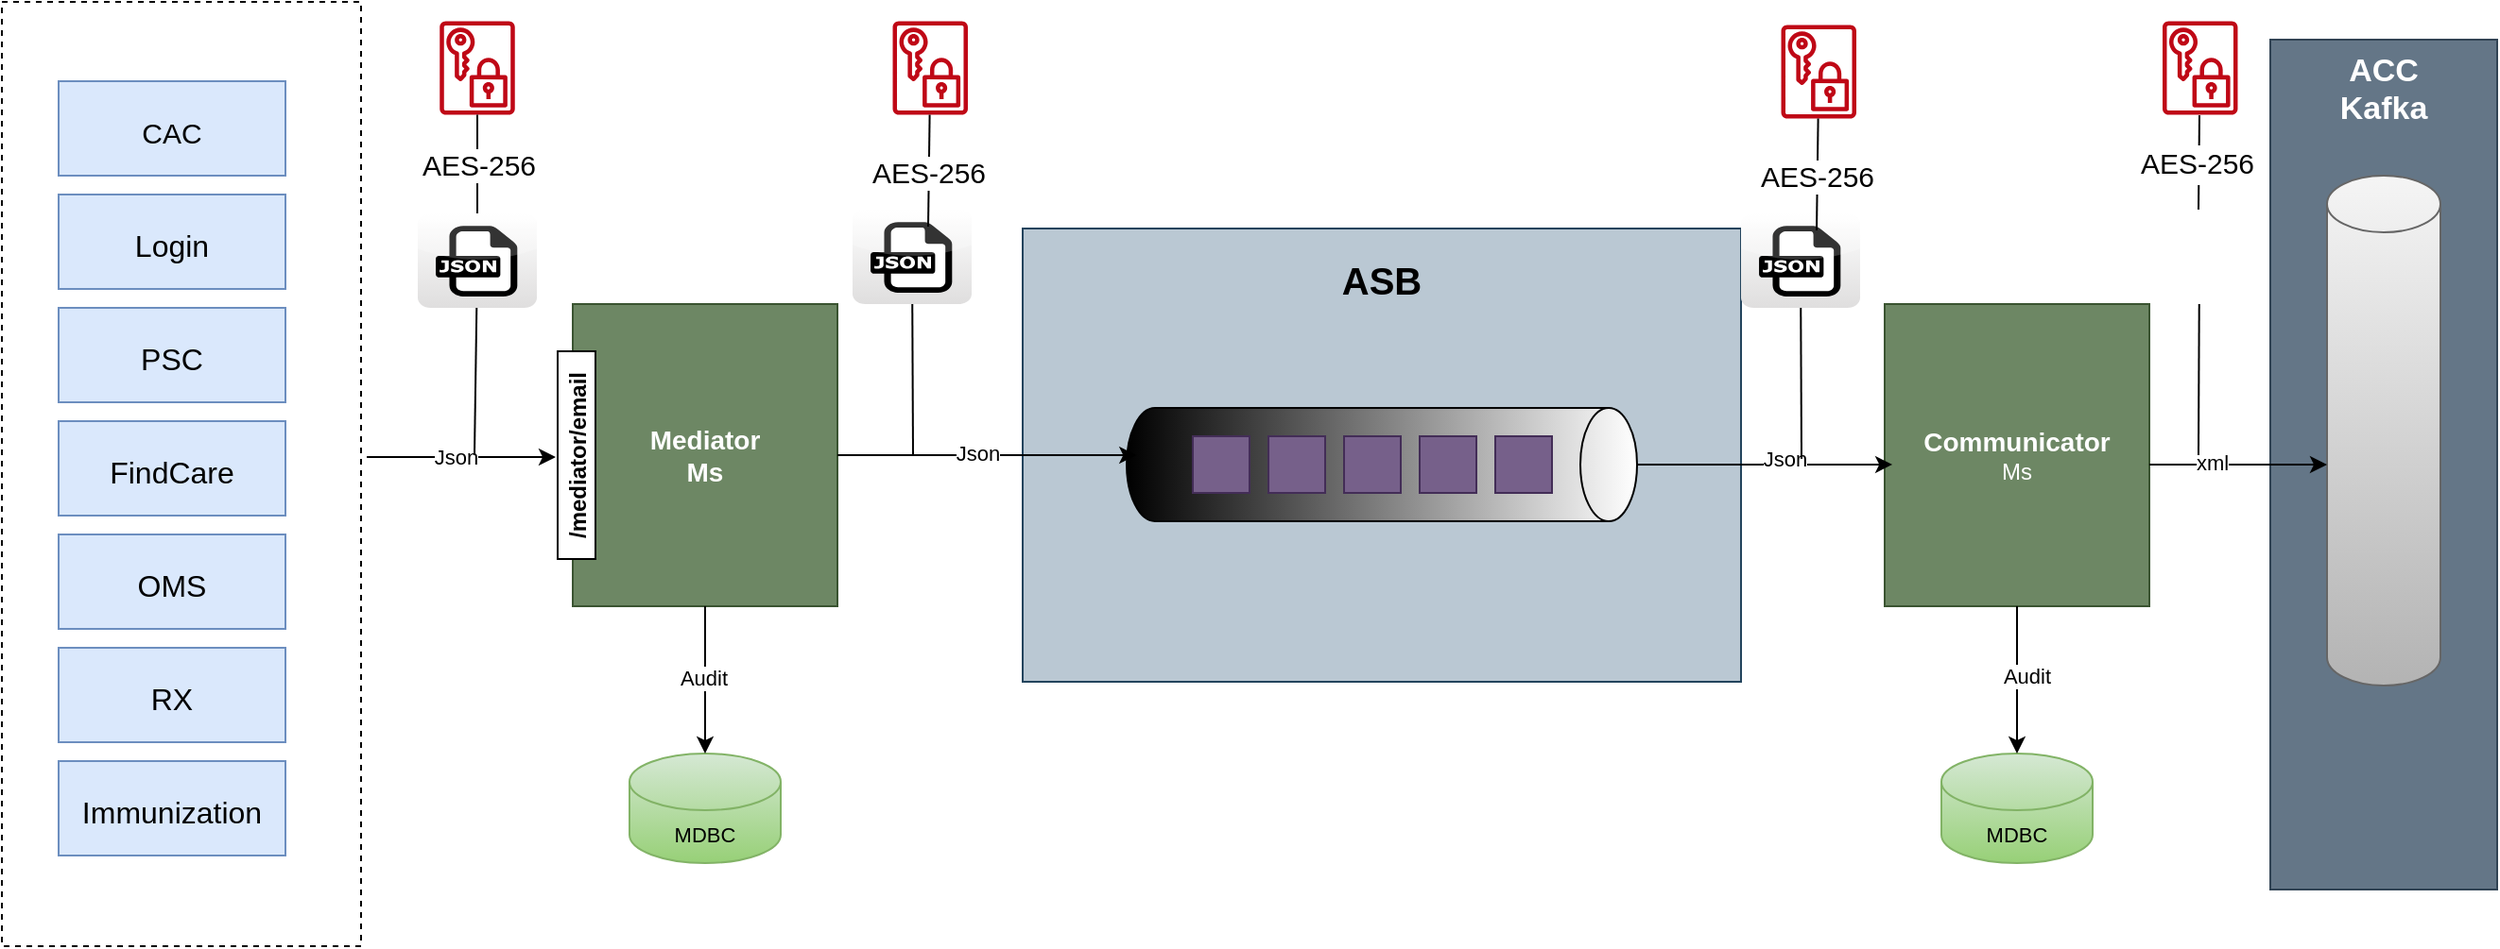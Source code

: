 <mxfile version="20.2.2" type="github"><diagram id="2UmfptO_PcyaESzp8s8a" name="Page-1"><mxGraphModel dx="946" dy="645" grid="0" gridSize="10" guides="1" tooltips="1" connect="1" arrows="1" fold="1" page="1" pageScale="1" pageWidth="1400" pageHeight="700" math="0" shadow="0"><root><mxCell id="0"/><mxCell id="1" parent="0"/><mxCell id="a72XFXWoGZD4VhYGKQNe-2" value="" style="rounded=0;whiteSpace=wrap;html=1;dashed=1;" parent="1" vertex="1"><mxGeometry x="50" y="80" width="190" height="500" as="geometry"/></mxCell><mxCell id="a72XFXWoGZD4VhYGKQNe-8" value="&lt;b&gt;&lt;font style=&quot;font-size: 17px;&quot;&gt;ACC&lt;br&gt;Kafka&lt;br&gt;&lt;/font&gt;&lt;/b&gt;" style="rounded=0;whiteSpace=wrap;html=1;fillColor=#647687;fontColor=#ffffff;strokeColor=#314354;verticalAlign=top;" parent="1" vertex="1"><mxGeometry x="1250" y="100" width="120" height="450" as="geometry"/></mxCell><mxCell id="a72XFXWoGZD4VhYGKQNe-13" value="" style="dashed=0;outlineConnect=0;html=1;align=center;labelPosition=center;verticalLabelPosition=bottom;verticalAlign=top;shape=mxgraph.webicons.json;gradientColor=#DFDEDE;glass=0;fontSize=15;" parent="1" vertex="1"><mxGeometry x="270" y="192" width="63" height="50" as="geometry"/></mxCell><mxCell id="a72XFXWoGZD4VhYGKQNe-14" value="" style="sketch=0;outlineConnect=0;fontColor=#232F3E;gradientColor=none;fillColor=#BF0816;strokeColor=none;dashed=0;verticalLabelPosition=bottom;verticalAlign=top;align=center;html=1;fontSize=12;fontStyle=0;aspect=fixed;pointerEvents=1;shape=mxgraph.aws4.data_encryption_key;" parent="1" vertex="1"><mxGeometry x="281.63" y="90" width="39.74" height="50" as="geometry"/></mxCell><mxCell id="a72XFXWoGZD4VhYGKQNe-15" value="&lt;span style=&quot;font-size: 14px;&quot;&gt;&lt;b&gt;Communicator&lt;br&gt;&lt;/b&gt;&lt;/span&gt;Ms" style="rounded=0;whiteSpace=wrap;html=1;align=center;verticalAlign=middle;horizontal=1;fillColor=#6d8764;fontColor=#ffffff;strokeColor=#3A5431;" parent="1" vertex="1"><mxGeometry x="1046" y="240" width="140" height="160" as="geometry"/></mxCell><mxCell id="a72XFXWoGZD4VhYGKQNe-16" value="" style="group" parent="1" vertex="1" connectable="0"><mxGeometry x="344" y="240" width="148" height="160" as="geometry"/></mxCell><mxCell id="a72XFXWoGZD4VhYGKQNe-5" value="&lt;b style=&quot;font-size: 14px;&quot;&gt;Mediator&lt;br&gt;Ms&lt;/b&gt;" style="rounded=0;whiteSpace=wrap;html=1;align=center;verticalAlign=middle;horizontal=1;fillColor=#6d8764;fontColor=#ffffff;strokeColor=#3A5431;" parent="a72XFXWoGZD4VhYGKQNe-16" vertex="1"><mxGeometry x="8" width="140" height="160" as="geometry"/></mxCell><mxCell id="a72XFXWoGZD4VhYGKQNe-11" value="/mediator/email" style="rounded=0;whiteSpace=wrap;html=1;align=center;verticalAlign=bottom;horizontal=0;glass=0;fontStyle=1" parent="a72XFXWoGZD4VhYGKQNe-16" vertex="1"><mxGeometry y="25" width="20" height="110" as="geometry"/></mxCell><mxCell id="a72XFXWoGZD4VhYGKQNe-31" value="" style="group" parent="1" vertex="1" connectable="0"><mxGeometry x="590" y="200" width="380" height="240" as="geometry"/></mxCell><mxCell id="a72XFXWoGZD4VhYGKQNe-9" value="&lt;font style=&quot;font-size: 20px;&quot;&gt;ASB&lt;/font&gt;" style="rounded=0;whiteSpace=wrap;html=1;fillColor=#bac8d3;strokeColor=#23445d;fontSize=30;fontStyle=1;verticalAlign=top;" parent="a72XFXWoGZD4VhYGKQNe-31" vertex="1"><mxGeometry width="380" height="240" as="geometry"/></mxCell><mxCell id="a72XFXWoGZD4VhYGKQNe-19" value="" style="shape=cylinder3;whiteSpace=wrap;html=1;boundedLbl=1;backgroundOutline=1;size=15;glass=0;fontSize=14;gradientColor=default;rotation=90;" parent="a72XFXWoGZD4VhYGKQNe-31" vertex="1"><mxGeometry x="160" y="-10" width="60" height="270" as="geometry"/></mxCell><mxCell id="a72XFXWoGZD4VhYGKQNe-25" value="" style="whiteSpace=wrap;html=1;aspect=fixed;glass=0;fontSize=20;fillColor=#76608a;fontColor=#ffffff;strokeColor=#432D57;" parent="a72XFXWoGZD4VhYGKQNe-31" vertex="1"><mxGeometry x="90" y="110" width="30" height="30" as="geometry"/></mxCell><mxCell id="a72XFXWoGZD4VhYGKQNe-27" value="" style="whiteSpace=wrap;html=1;aspect=fixed;glass=0;fontSize=20;fillColor=#76608a;fontColor=#ffffff;strokeColor=#432D57;" parent="a72XFXWoGZD4VhYGKQNe-31" vertex="1"><mxGeometry x="130" y="110" width="30" height="30" as="geometry"/></mxCell><mxCell id="a72XFXWoGZD4VhYGKQNe-28" value="" style="whiteSpace=wrap;html=1;aspect=fixed;glass=0;fontSize=20;fillColor=#76608a;fontColor=#ffffff;strokeColor=#432D57;" parent="a72XFXWoGZD4VhYGKQNe-31" vertex="1"><mxGeometry x="170" y="110" width="30" height="30" as="geometry"/></mxCell><mxCell id="a72XFXWoGZD4VhYGKQNe-29" value="" style="whiteSpace=wrap;html=1;aspect=fixed;glass=0;fontSize=20;fillColor=#76608a;fontColor=#ffffff;strokeColor=#432D57;" parent="a72XFXWoGZD4VhYGKQNe-31" vertex="1"><mxGeometry x="210" y="110" width="30" height="30" as="geometry"/></mxCell><mxCell id="a72XFXWoGZD4VhYGKQNe-30" value="" style="whiteSpace=wrap;html=1;aspect=fixed;glass=0;fontSize=20;fillColor=#76608a;fontColor=#ffffff;strokeColor=#432D57;" parent="a72XFXWoGZD4VhYGKQNe-31" vertex="1"><mxGeometry x="250" y="110" width="30" height="30" as="geometry"/></mxCell><mxCell id="a72XFXWoGZD4VhYGKQNe-33" value="&lt;font style=&quot;font-size: 15px;&quot;&gt;CAC&lt;/font&gt;" style="rounded=0;whiteSpace=wrap;html=1;glass=0;fontSize=20;fillColor=#dae8fc;strokeColor=#6c8ebf;" parent="1" vertex="1"><mxGeometry x="80" y="122" width="120" height="50" as="geometry"/></mxCell><mxCell id="a72XFXWoGZD4VhYGKQNe-34" value="&lt;font size=&quot;3&quot;&gt;Login&lt;/font&gt;" style="rounded=0;whiteSpace=wrap;html=1;glass=0;fontSize=20;fillColor=#dae8fc;strokeColor=#6c8ebf;" parent="1" vertex="1"><mxGeometry x="80" y="182" width="120" height="50" as="geometry"/></mxCell><mxCell id="a72XFXWoGZD4VhYGKQNe-35" value="&lt;font size=&quot;3&quot;&gt;PSC&lt;/font&gt;" style="rounded=0;whiteSpace=wrap;html=1;glass=0;fontSize=20;fillColor=#dae8fc;strokeColor=#6c8ebf;" parent="1" vertex="1"><mxGeometry x="80" y="242" width="120" height="50" as="geometry"/></mxCell><mxCell id="a72XFXWoGZD4VhYGKQNe-36" value="&lt;font size=&quot;3&quot;&gt;FindCare&lt;/font&gt;" style="rounded=0;whiteSpace=wrap;html=1;glass=0;fontSize=20;fillColor=#dae8fc;strokeColor=#6c8ebf;" parent="1" vertex="1"><mxGeometry x="80" y="302" width="120" height="50" as="geometry"/></mxCell><mxCell id="a72XFXWoGZD4VhYGKQNe-37" value="&lt;font size=&quot;3&quot;&gt;OMS&lt;/font&gt;" style="rounded=0;whiteSpace=wrap;html=1;glass=0;fontSize=20;fillColor=#dae8fc;strokeColor=#6c8ebf;" parent="1" vertex="1"><mxGeometry x="80" y="362" width="120" height="50" as="geometry"/></mxCell><mxCell id="a72XFXWoGZD4VhYGKQNe-38" value="&lt;font size=&quot;3&quot;&gt;RX&lt;/font&gt;" style="rounded=0;whiteSpace=wrap;html=1;glass=0;fontSize=20;fillColor=#dae8fc;strokeColor=#6c8ebf;" parent="1" vertex="1"><mxGeometry x="80" y="422" width="120" height="50" as="geometry"/></mxCell><mxCell id="a72XFXWoGZD4VhYGKQNe-39" value="&lt;font size=&quot;3&quot;&gt;Immunization&lt;/font&gt;" style="rounded=0;whiteSpace=wrap;html=1;glass=0;fontSize=20;fillColor=#dae8fc;strokeColor=#6c8ebf;" parent="1" vertex="1"><mxGeometry x="80" y="482" width="120" height="50" as="geometry"/></mxCell><mxCell id="a72XFXWoGZD4VhYGKQNe-40" value="" style="endArrow=classic;html=1;rounded=0;fontSize=15;exitX=1;exitY=0.486;exitDx=0;exitDy=0;exitPerimeter=0;" parent="1" edge="1"><mxGeometry width="50" height="50" relative="1" as="geometry"><mxPoint x="243" y="321" as="sourcePoint"/><mxPoint x="343" y="321" as="targetPoint"/></mxGeometry></mxCell><mxCell id="a72XFXWoGZD4VhYGKQNe-43" value="&lt;font style=&quot;font-size: 11px;&quot;&gt;Json&lt;/font&gt;" style="edgeLabel;html=1;align=center;verticalAlign=middle;resizable=0;points=[];fontSize=15;" parent="a72XFXWoGZD4VhYGKQNe-40" vertex="1" connectable="0"><mxGeometry x="-0.06" y="2" relative="1" as="geometry"><mxPoint as="offset"/></mxGeometry></mxCell><mxCell id="a72XFXWoGZD4VhYGKQNe-41" value="" style="endArrow=none;html=1;rounded=0;fontSize=15;" parent="1" target="a72XFXWoGZD4VhYGKQNe-13" edge="1"><mxGeometry width="50" height="50" relative="1" as="geometry"><mxPoint x="300" y="320" as="sourcePoint"/><mxPoint x="520" y="300" as="targetPoint"/></mxGeometry></mxCell><mxCell id="a72XFXWoGZD4VhYGKQNe-42" value="AES-256" style="endArrow=none;html=1;rounded=0;fontSize=15;" parent="1" source="a72XFXWoGZD4VhYGKQNe-13" target="a72XFXWoGZD4VhYGKQNe-14" edge="1"><mxGeometry width="50" height="50" relative="1" as="geometry"><mxPoint x="470" y="350" as="sourcePoint"/><mxPoint x="520" y="300" as="targetPoint"/></mxGeometry></mxCell><mxCell id="a72XFXWoGZD4VhYGKQNe-44" value="" style="endArrow=classic;html=1;rounded=0;fontSize=15;exitX=1;exitY=0.5;exitDx=0;exitDy=0;entryX=0.417;entryY=0.981;entryDx=0;entryDy=0;entryPerimeter=0;" parent="1" source="a72XFXWoGZD4VhYGKQNe-5" target="a72XFXWoGZD4VhYGKQNe-19" edge="1"><mxGeometry width="50" height="50" relative="1" as="geometry"><mxPoint x="470" y="350" as="sourcePoint"/><mxPoint x="640" y="320" as="targetPoint"/></mxGeometry></mxCell><mxCell id="a72XFXWoGZD4VhYGKQNe-49" value="&lt;font style=&quot;font-size: 11px;&quot;&gt;Json&lt;/font&gt;" style="edgeLabel;html=1;align=center;verticalAlign=middle;resizable=0;points=[];fontSize=15;" parent="a72XFXWoGZD4VhYGKQNe-44" vertex="1" connectable="0"><mxGeometry x="-0.068" y="3" relative="1" as="geometry"><mxPoint as="offset"/></mxGeometry></mxCell><mxCell id="a72XFXWoGZD4VhYGKQNe-45" value="" style="dashed=0;outlineConnect=0;html=1;align=center;labelPosition=center;verticalLabelPosition=bottom;verticalAlign=top;shape=mxgraph.webicons.json;gradientColor=#DFDEDE;glass=0;fontSize=15;" parent="1" vertex="1"><mxGeometry x="500" y="190" width="63" height="50" as="geometry"/></mxCell><mxCell id="a72XFXWoGZD4VhYGKQNe-46" value="" style="sketch=0;outlineConnect=0;fontColor=#232F3E;gradientColor=none;fillColor=#BF0816;strokeColor=none;dashed=0;verticalLabelPosition=bottom;verticalAlign=top;align=center;html=1;fontSize=12;fontStyle=0;aspect=fixed;pointerEvents=1;shape=mxgraph.aws4.data_encryption_key;" parent="1" vertex="1"><mxGeometry x="521.26" y="90" width="39.74" height="50" as="geometry"/></mxCell><mxCell id="a72XFXWoGZD4VhYGKQNe-47" value="AES-256" style="endArrow=none;html=1;rounded=0;fontSize=15;exitX=0.635;exitY=0.18;exitDx=0;exitDy=0;exitPerimeter=0;" parent="1" source="a72XFXWoGZD4VhYGKQNe-45" target="a72XFXWoGZD4VhYGKQNe-46" edge="1"><mxGeometry width="50" height="50" relative="1" as="geometry"><mxPoint x="311.5" y="202" as="sourcePoint"/><mxPoint x="311.5" y="149.801" as="targetPoint"/></mxGeometry></mxCell><mxCell id="a72XFXWoGZD4VhYGKQNe-48" value="" style="endArrow=none;html=1;rounded=0;fontSize=15;" parent="1" target="a72XFXWoGZD4VhYGKQNe-45" edge="1"><mxGeometry width="50" height="50" relative="1" as="geometry"><mxPoint x="532" y="320" as="sourcePoint"/><mxPoint x="650" y="300" as="targetPoint"/></mxGeometry></mxCell><mxCell id="a72XFXWoGZD4VhYGKQNe-50" value="" style="shape=cylinder3;whiteSpace=wrap;html=1;boundedLbl=1;backgroundOutline=1;size=15;glass=0;fontSize=14;gradientColor=#b3b3b3;rotation=0;fillColor=#f5f5f5;strokeColor=#666666;" parent="1" vertex="1"><mxGeometry x="1280" y="172" width="60" height="270" as="geometry"/></mxCell><mxCell id="a72XFXWoGZD4VhYGKQNe-51" value="" style="endArrow=classic;html=1;rounded=0;fontSize=17;entryX=0.029;entryY=0.531;entryDx=0;entryDy=0;entryPerimeter=0;" parent="1" source="a72XFXWoGZD4VhYGKQNe-19" target="a72XFXWoGZD4VhYGKQNe-15" edge="1"><mxGeometry width="50" height="50" relative="1" as="geometry"><mxPoint x="640" y="350" as="sourcePoint"/><mxPoint x="690" y="300" as="targetPoint"/></mxGeometry></mxCell><mxCell id="a72XFXWoGZD4VhYGKQNe-71" value="Json" style="edgeLabel;html=1;align=center;verticalAlign=middle;resizable=0;points=[];fontSize=11;" parent="a72XFXWoGZD4VhYGKQNe-51" vertex="1" connectable="0"><mxGeometry x="0.155" y="3" relative="1" as="geometry"><mxPoint as="offset"/></mxGeometry></mxCell><mxCell id="a72XFXWoGZD4VhYGKQNe-52" value="" style="endArrow=classic;html=1;rounded=0;fontSize=17;exitX=1;exitY=0.5;exitDx=0;exitDy=0;" parent="1" edge="1"><mxGeometry width="50" height="50" relative="1" as="geometry"><mxPoint x="1186" y="325" as="sourcePoint"/><mxPoint x="1280" y="325" as="targetPoint"/></mxGeometry></mxCell><mxCell id="a72XFXWoGZD4VhYGKQNe-73" value="xml" style="edgeLabel;html=1;align=center;verticalAlign=middle;resizable=0;points=[];fontSize=11;" parent="a72XFXWoGZD4VhYGKQNe-52" vertex="1" connectable="0"><mxGeometry x="-0.298" y="1" relative="1" as="geometry"><mxPoint as="offset"/></mxGeometry></mxCell><mxCell id="a72XFXWoGZD4VhYGKQNe-53" value="" style="dashed=0;outlineConnect=0;html=1;align=center;labelPosition=center;verticalLabelPosition=bottom;verticalAlign=top;shape=mxgraph.webicons.json;gradientColor=#DFDEDE;glass=0;fontSize=15;" parent="1" vertex="1"><mxGeometry x="970" y="192" width="63" height="50" as="geometry"/></mxCell><mxCell id="a72XFXWoGZD4VhYGKQNe-54" value="" style="sketch=0;outlineConnect=0;fontColor=#232F3E;gradientColor=none;fillColor=#BF0816;strokeColor=none;dashed=0;verticalLabelPosition=bottom;verticalAlign=top;align=center;html=1;fontSize=12;fontStyle=0;aspect=fixed;pointerEvents=1;shape=mxgraph.aws4.data_encryption_key;" parent="1" vertex="1"><mxGeometry x="991.26" y="92" width="39.74" height="50" as="geometry"/></mxCell><mxCell id="a72XFXWoGZD4VhYGKQNe-55" value="AES-256" style="endArrow=none;html=1;rounded=0;fontSize=15;exitX=0.635;exitY=0.18;exitDx=0;exitDy=0;exitPerimeter=0;" parent="1" source="a72XFXWoGZD4VhYGKQNe-53" target="a72XFXWoGZD4VhYGKQNe-54" edge="1"><mxGeometry width="50" height="50" relative="1" as="geometry"><mxPoint x="781.5" y="204" as="sourcePoint"/><mxPoint x="781.5" y="151.801" as="targetPoint"/></mxGeometry></mxCell><mxCell id="a72XFXWoGZD4VhYGKQNe-56" value="" style="endArrow=none;html=1;rounded=0;fontSize=15;" parent="1" target="a72XFXWoGZD4VhYGKQNe-53" edge="1"><mxGeometry width="50" height="50" relative="1" as="geometry"><mxPoint x="1002" y="322" as="sourcePoint"/><mxPoint x="1120" y="302" as="targetPoint"/></mxGeometry></mxCell><mxCell id="a72XFXWoGZD4VhYGKQNe-57" value="" style="shape=image;html=1;verticalAlign=top;verticalLabelPosition=bottom;labelBackgroundColor=#ffffff;imageAspect=0;aspect=fixed;image=https://cdn3.iconfinder.com/data/icons/dompicon-glyph-file-format-2/256/file-xml-format-type-128.png;glass=0;fontSize=17;gradientColor=default;" parent="1" vertex="1"><mxGeometry x="1190" y="193" width="46" height="46" as="geometry"/></mxCell><mxCell id="a72XFXWoGZD4VhYGKQNe-58" value="" style="sketch=0;outlineConnect=0;fontColor=#232F3E;gradientColor=none;fillColor=#BF0816;strokeColor=none;dashed=0;verticalLabelPosition=bottom;verticalAlign=top;align=center;html=1;fontSize=12;fontStyle=0;aspect=fixed;pointerEvents=1;shape=mxgraph.aws4.data_encryption_key;" parent="1" vertex="1"><mxGeometry x="1193" y="90" width="39.74" height="50" as="geometry"/></mxCell><mxCell id="a72XFXWoGZD4VhYGKQNe-59" value="" style="endArrow=none;html=1;rounded=0;fontSize=15;" parent="1" edge="1"><mxGeometry width="50" height="50" relative="1" as="geometry"><mxPoint x="1212" y="320" as="sourcePoint"/><mxPoint x="1212.369" y="240" as="targetPoint"/></mxGeometry></mxCell><mxCell id="a72XFXWoGZD4VhYGKQNe-60" value="" style="endArrow=none;html=1;rounded=0;fontSize=15;" parent="1" edge="1"><mxGeometry width="50" height="50" relative="1" as="geometry"><mxPoint x="1212" y="190" as="sourcePoint"/><mxPoint x="1212.499" y="140" as="targetPoint"/></mxGeometry></mxCell><mxCell id="a72XFXWoGZD4VhYGKQNe-63" value="&lt;span style=&quot;font-size: 15px;&quot;&gt;AES-256&lt;/span&gt;" style="edgeLabel;html=1;align=center;verticalAlign=middle;resizable=0;points=[];fontSize=17;" parent="a72XFXWoGZD4VhYGKQNe-60" vertex="1" connectable="0"><mxGeometry x="-0.041" y="1" relative="1" as="geometry"><mxPoint as="offset"/></mxGeometry></mxCell><mxCell id="a72XFXWoGZD4VhYGKQNe-64" value="&lt;span style=&quot;font-size: 11px;&quot;&gt;MDBC&lt;/span&gt;" style="shape=cylinder3;whiteSpace=wrap;html=1;boundedLbl=1;backgroundOutline=1;size=15;glass=0;fontSize=17;gradientColor=#97d077;fillColor=#d5e8d4;strokeColor=#82b366;" parent="1" vertex="1"><mxGeometry x="382" y="478" width="80" height="58" as="geometry"/></mxCell><mxCell id="a72XFXWoGZD4VhYGKQNe-66" value="&lt;span style=&quot;font-size: 11px;&quot;&gt;MDBC&lt;/span&gt;" style="shape=cylinder3;whiteSpace=wrap;html=1;boundedLbl=1;backgroundOutline=1;size=15;glass=0;fontSize=17;gradientColor=#97d077;fillColor=#d5e8d4;strokeColor=#82b366;" parent="1" vertex="1"><mxGeometry x="1076" y="478" width="80" height="58" as="geometry"/></mxCell><mxCell id="a72XFXWoGZD4VhYGKQNe-67" value="" style="endArrow=classic;html=1;rounded=0;fontSize=11;exitX=0.5;exitY=1;exitDx=0;exitDy=0;entryX=0.5;entryY=0;entryDx=0;entryDy=0;entryPerimeter=0;" parent="1" source="a72XFXWoGZD4VhYGKQNe-5" target="a72XFXWoGZD4VhYGKQNe-64" edge="1"><mxGeometry width="50" height="50" relative="1" as="geometry"><mxPoint x="700" y="360" as="sourcePoint"/><mxPoint x="750" y="310" as="targetPoint"/></mxGeometry></mxCell><mxCell id="a72XFXWoGZD4VhYGKQNe-69" value="Audit" style="edgeLabel;html=1;align=center;verticalAlign=middle;resizable=0;points=[];fontSize=11;" parent="a72XFXWoGZD4VhYGKQNe-67" vertex="1" connectable="0"><mxGeometry x="-0.026" y="-1" relative="1" as="geometry"><mxPoint as="offset"/></mxGeometry></mxCell><mxCell id="a72XFXWoGZD4VhYGKQNe-68" value="" style="endArrow=classic;html=1;rounded=0;fontSize=11;exitX=0.5;exitY=1;exitDx=0;exitDy=0;entryX=0.5;entryY=0;entryDx=0;entryDy=0;entryPerimeter=0;" parent="1" source="a72XFXWoGZD4VhYGKQNe-15" target="a72XFXWoGZD4VhYGKQNe-66" edge="1"><mxGeometry width="50" height="50" relative="1" as="geometry"><mxPoint x="700" y="360" as="sourcePoint"/><mxPoint x="750" y="310" as="targetPoint"/></mxGeometry></mxCell><mxCell id="a72XFXWoGZD4VhYGKQNe-70" value="Audit" style="edgeLabel;html=1;align=center;verticalAlign=middle;resizable=0;points=[];fontSize=11;" parent="a72XFXWoGZD4VhYGKQNe-68" vertex="1" connectable="0"><mxGeometry x="-0.051" y="5" relative="1" as="geometry"><mxPoint as="offset"/></mxGeometry></mxCell></root></mxGraphModel></diagram></mxfile>